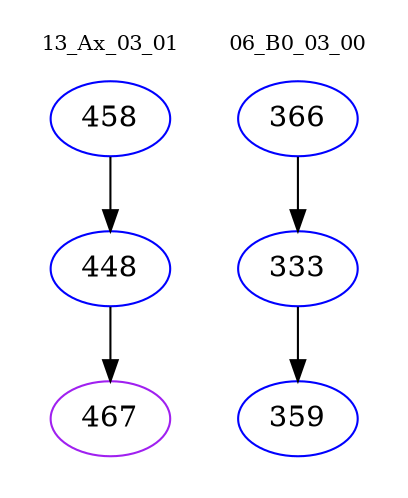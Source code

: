 digraph{
subgraph cluster_0 {
color = white
label = "13_Ax_03_01";
fontsize=10;
T0_458 [label="458", color="blue"]
T0_458 -> T0_448 [color="black"]
T0_448 [label="448", color="blue"]
T0_448 -> T0_467 [color="black"]
T0_467 [label="467", color="purple"]
}
subgraph cluster_1 {
color = white
label = "06_B0_03_00";
fontsize=10;
T1_366 [label="366", color="blue"]
T1_366 -> T1_333 [color="black"]
T1_333 [label="333", color="blue"]
T1_333 -> T1_359 [color="black"]
T1_359 [label="359", color="blue"]
}
}

